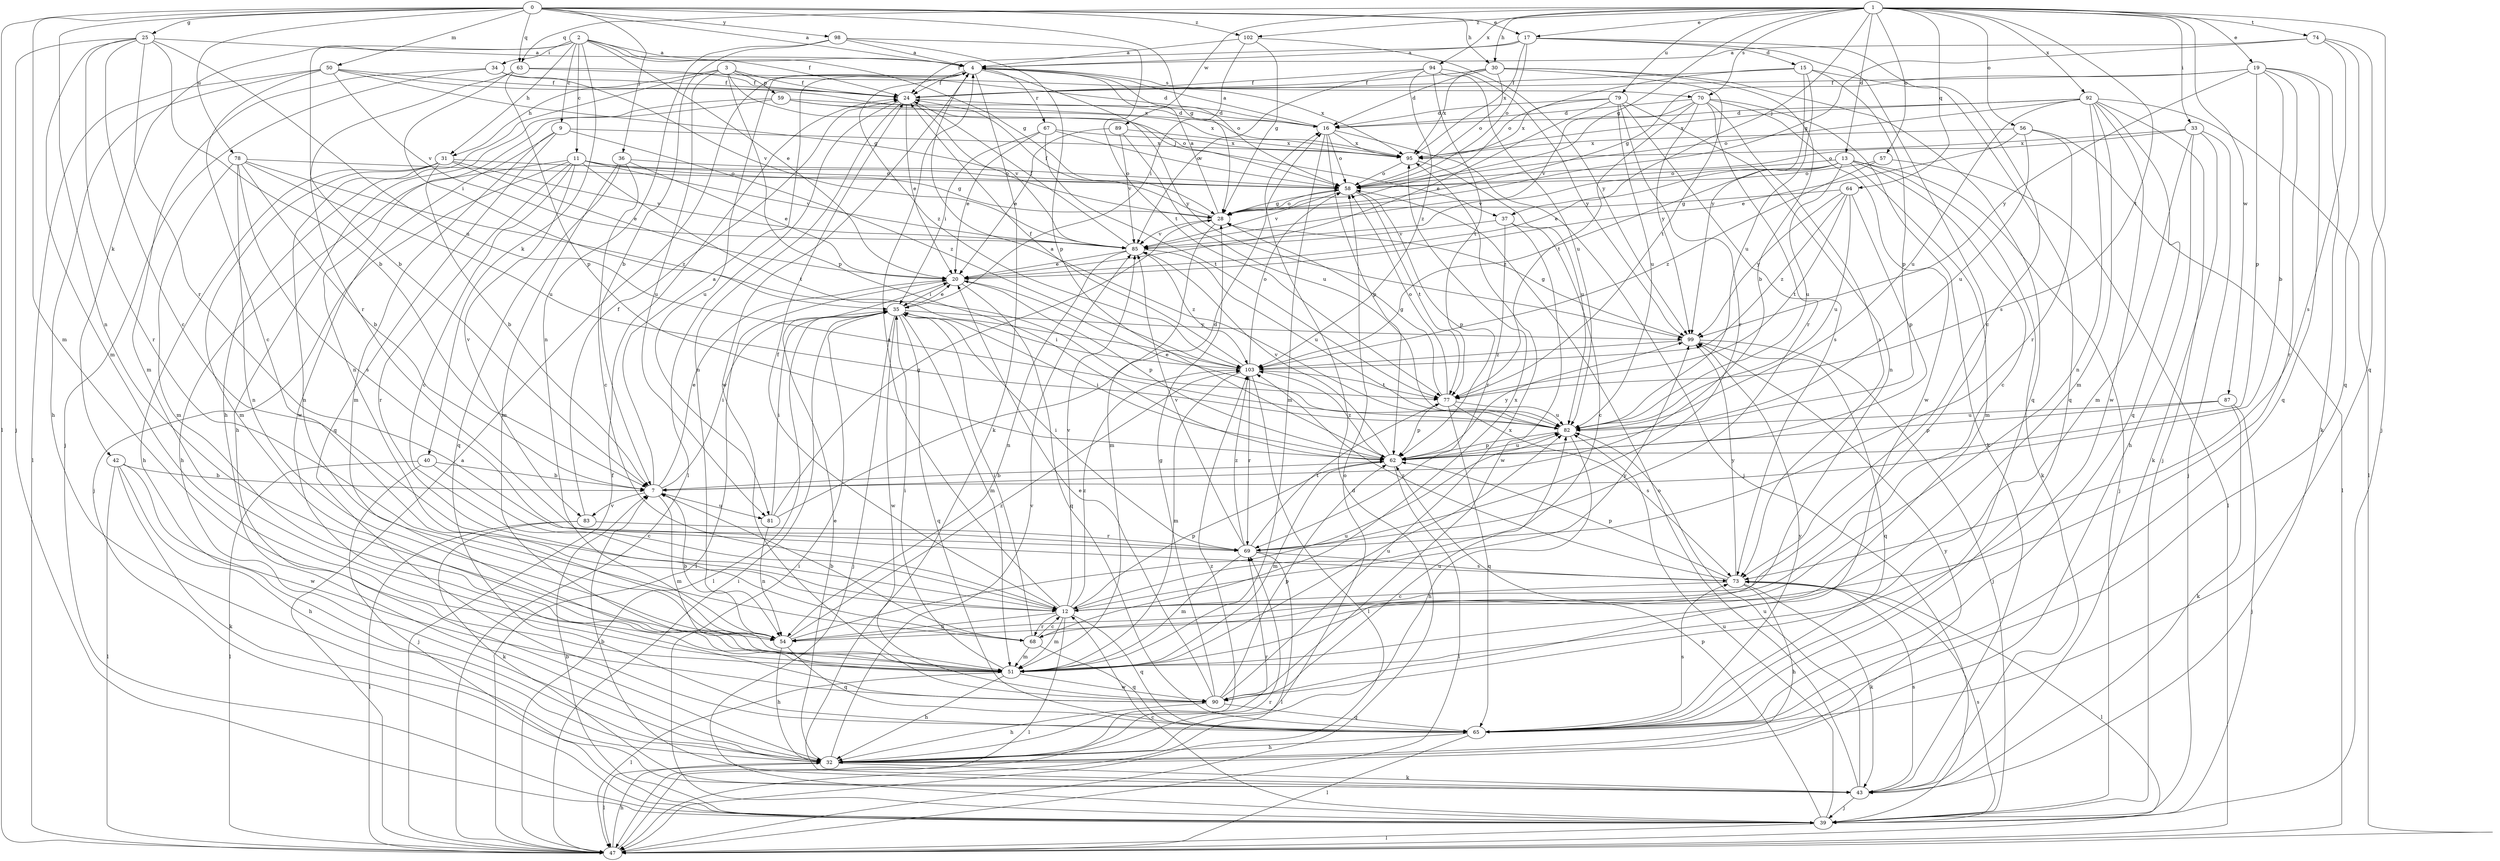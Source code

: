 strict digraph  {
0;
1;
2;
3;
4;
7;
9;
11;
12;
13;
15;
16;
17;
19;
20;
24;
25;
28;
30;
31;
32;
33;
34;
35;
36;
37;
39;
40;
42;
43;
47;
50;
51;
54;
56;
57;
58;
59;
62;
63;
64;
65;
67;
68;
69;
70;
73;
74;
77;
78;
79;
81;
82;
83;
85;
87;
89;
90;
92;
94;
95;
98;
99;
102;
103;
0 -> 4  [label=a];
0 -> 17  [label=e];
0 -> 25  [label=g];
0 -> 28  [label=g];
0 -> 30  [label=h];
0 -> 36  [label=j];
0 -> 47  [label=l];
0 -> 50  [label=m];
0 -> 51  [label=m];
0 -> 54  [label=n];
0 -> 63  [label=q];
0 -> 78  [label=u];
0 -> 98  [label=y];
0 -> 102  [label=z];
1 -> 13  [label=d];
1 -> 17  [label=e];
1 -> 19  [label=e];
1 -> 28  [label=g];
1 -> 30  [label=h];
1 -> 33  [label=i];
1 -> 37  [label=j];
1 -> 56  [label=o];
1 -> 57  [label=o];
1 -> 63  [label=q];
1 -> 64  [label=q];
1 -> 65  [label=q];
1 -> 70  [label=s];
1 -> 74  [label=t];
1 -> 77  [label=t];
1 -> 79  [label=u];
1 -> 87  [label=w];
1 -> 89  [label=w];
1 -> 92  [label=x];
1 -> 94  [label=x];
1 -> 102  [label=z];
2 -> 4  [label=a];
2 -> 7  [label=b];
2 -> 9  [label=c];
2 -> 11  [label=c];
2 -> 20  [label=e];
2 -> 24  [label=f];
2 -> 28  [label=g];
2 -> 31  [label=h];
2 -> 34  [label=i];
2 -> 40  [label=k];
2 -> 42  [label=k];
3 -> 24  [label=f];
3 -> 31  [label=h];
3 -> 32  [label=h];
3 -> 37  [label=j];
3 -> 59  [label=p];
3 -> 62  [label=p];
3 -> 81  [label=u];
3 -> 95  [label=x];
4 -> 24  [label=f];
4 -> 43  [label=k];
4 -> 58  [label=o];
4 -> 67  [label=r];
4 -> 70  [label=s];
4 -> 81  [label=u];
4 -> 90  [label=w];
4 -> 99  [label=y];
4 -> 103  [label=z];
7 -> 4  [label=a];
7 -> 20  [label=e];
7 -> 35  [label=i];
7 -> 51  [label=m];
7 -> 81  [label=u];
7 -> 83  [label=v];
9 -> 51  [label=m];
9 -> 65  [label=q];
9 -> 90  [label=w];
9 -> 95  [label=x];
9 -> 103  [label=z];
11 -> 12  [label=c];
11 -> 28  [label=g];
11 -> 32  [label=h];
11 -> 39  [label=j];
11 -> 58  [label=o];
11 -> 68  [label=r];
11 -> 77  [label=t];
11 -> 83  [label=v];
11 -> 85  [label=v];
12 -> 4  [label=a];
12 -> 24  [label=f];
12 -> 47  [label=l];
12 -> 51  [label=m];
12 -> 54  [label=n];
12 -> 62  [label=p];
12 -> 65  [label=q];
12 -> 68  [label=r];
12 -> 85  [label=v];
12 -> 99  [label=y];
12 -> 103  [label=z];
13 -> 12  [label=c];
13 -> 20  [label=e];
13 -> 39  [label=j];
13 -> 43  [label=k];
13 -> 51  [label=m];
13 -> 58  [label=o];
13 -> 82  [label=u];
13 -> 85  [label=v];
13 -> 103  [label=z];
15 -> 24  [label=f];
15 -> 58  [label=o];
15 -> 62  [label=p];
15 -> 65  [label=q];
15 -> 82  [label=u];
15 -> 99  [label=y];
16 -> 4  [label=a];
16 -> 39  [label=j];
16 -> 51  [label=m];
16 -> 58  [label=o];
16 -> 62  [label=p];
16 -> 95  [label=x];
17 -> 4  [label=a];
17 -> 12  [label=c];
17 -> 15  [label=d];
17 -> 24  [label=f];
17 -> 58  [label=o];
17 -> 73  [label=s];
17 -> 95  [label=x];
19 -> 7  [label=b];
19 -> 24  [label=f];
19 -> 28  [label=g];
19 -> 43  [label=k];
19 -> 62  [label=p];
19 -> 65  [label=q];
19 -> 68  [label=r];
19 -> 99  [label=y];
20 -> 35  [label=i];
20 -> 47  [label=l];
20 -> 62  [label=p];
20 -> 65  [label=q];
24 -> 16  [label=d];
24 -> 20  [label=e];
24 -> 47  [label=l];
24 -> 54  [label=n];
24 -> 85  [label=v];
25 -> 4  [label=a];
25 -> 7  [label=b];
25 -> 12  [label=c];
25 -> 39  [label=j];
25 -> 51  [label=m];
25 -> 68  [label=r];
25 -> 69  [label=r];
25 -> 82  [label=u];
28 -> 4  [label=a];
28 -> 24  [label=f];
28 -> 51  [label=m];
28 -> 58  [label=o];
28 -> 85  [label=v];
30 -> 7  [label=b];
30 -> 16  [label=d];
30 -> 24  [label=f];
30 -> 58  [label=o];
30 -> 65  [label=q];
30 -> 77  [label=t];
30 -> 95  [label=x];
31 -> 7  [label=b];
31 -> 20  [label=e];
31 -> 32  [label=h];
31 -> 51  [label=m];
31 -> 54  [label=n];
31 -> 58  [label=o];
31 -> 85  [label=v];
32 -> 20  [label=e];
32 -> 43  [label=k];
32 -> 47  [label=l];
32 -> 58  [label=o];
32 -> 69  [label=r];
32 -> 85  [label=v];
32 -> 99  [label=y];
32 -> 103  [label=z];
33 -> 32  [label=h];
33 -> 39  [label=j];
33 -> 43  [label=k];
33 -> 51  [label=m];
33 -> 58  [label=o];
33 -> 95  [label=x];
34 -> 24  [label=f];
34 -> 39  [label=j];
34 -> 51  [label=m];
34 -> 85  [label=v];
35 -> 20  [label=e];
35 -> 39  [label=j];
35 -> 47  [label=l];
35 -> 51  [label=m];
35 -> 65  [label=q];
35 -> 90  [label=w];
35 -> 99  [label=y];
36 -> 12  [label=c];
36 -> 20  [label=e];
36 -> 51  [label=m];
36 -> 58  [label=o];
36 -> 65  [label=q];
37 -> 12  [label=c];
37 -> 69  [label=r];
37 -> 85  [label=v];
37 -> 90  [label=w];
39 -> 7  [label=b];
39 -> 12  [label=c];
39 -> 35  [label=i];
39 -> 47  [label=l];
39 -> 62  [label=p];
39 -> 73  [label=s];
39 -> 82  [label=u];
40 -> 7  [label=b];
40 -> 12  [label=c];
40 -> 39  [label=j];
40 -> 47  [label=l];
42 -> 7  [label=b];
42 -> 32  [label=h];
42 -> 43  [label=k];
42 -> 47  [label=l];
42 -> 90  [label=w];
43 -> 7  [label=b];
43 -> 39  [label=j];
43 -> 58  [label=o];
43 -> 73  [label=s];
43 -> 82  [label=u];
47 -> 4  [label=a];
47 -> 16  [label=d];
47 -> 24  [label=f];
47 -> 32  [label=h];
47 -> 35  [label=i];
47 -> 69  [label=r];
50 -> 12  [label=c];
50 -> 24  [label=f];
50 -> 28  [label=g];
50 -> 32  [label=h];
50 -> 47  [label=l];
50 -> 85  [label=v];
50 -> 95  [label=x];
51 -> 32  [label=h];
51 -> 35  [label=i];
51 -> 47  [label=l];
51 -> 82  [label=u];
51 -> 90  [label=w];
54 -> 7  [label=b];
54 -> 32  [label=h];
54 -> 65  [label=q];
54 -> 82  [label=u];
54 -> 103  [label=z];
56 -> 20  [label=e];
56 -> 47  [label=l];
56 -> 69  [label=r];
56 -> 82  [label=u];
56 -> 95  [label=x];
57 -> 47  [label=l];
57 -> 58  [label=o];
57 -> 103  [label=z];
58 -> 28  [label=g];
58 -> 62  [label=p];
58 -> 77  [label=t];
58 -> 85  [label=v];
59 -> 16  [label=d];
59 -> 32  [label=h];
59 -> 54  [label=n];
59 -> 58  [label=o];
59 -> 95  [label=x];
62 -> 7  [label=b];
62 -> 35  [label=i];
62 -> 47  [label=l];
62 -> 51  [label=m];
62 -> 82  [label=u];
62 -> 85  [label=v];
62 -> 99  [label=y];
62 -> 103  [label=z];
63 -> 16  [label=d];
63 -> 24  [label=f];
63 -> 35  [label=i];
63 -> 62  [label=p];
63 -> 69  [label=r];
64 -> 28  [label=g];
64 -> 62  [label=p];
64 -> 77  [label=t];
64 -> 82  [label=u];
64 -> 99  [label=y];
64 -> 103  [label=z];
65 -> 32  [label=h];
65 -> 47  [label=l];
65 -> 73  [label=s];
65 -> 99  [label=y];
67 -> 20  [label=e];
67 -> 35  [label=i];
67 -> 58  [label=o];
67 -> 77  [label=t];
67 -> 95  [label=x];
68 -> 7  [label=b];
68 -> 12  [label=c];
68 -> 35  [label=i];
68 -> 51  [label=m];
68 -> 65  [label=q];
68 -> 95  [label=x];
69 -> 35  [label=i];
69 -> 47  [label=l];
69 -> 51  [label=m];
69 -> 73  [label=s];
69 -> 77  [label=t];
69 -> 85  [label=v];
69 -> 103  [label=z];
70 -> 16  [label=d];
70 -> 43  [label=k];
70 -> 69  [label=r];
70 -> 73  [label=s];
70 -> 77  [label=t];
70 -> 85  [label=v];
70 -> 90  [label=w];
70 -> 99  [label=y];
73 -> 12  [label=c];
73 -> 32  [label=h];
73 -> 43  [label=k];
73 -> 47  [label=l];
73 -> 62  [label=p];
73 -> 99  [label=y];
73 -> 103  [label=z];
74 -> 4  [label=a];
74 -> 28  [label=g];
74 -> 39  [label=j];
74 -> 65  [label=q];
74 -> 73  [label=s];
77 -> 28  [label=g];
77 -> 58  [label=o];
77 -> 62  [label=p];
77 -> 65  [label=q];
77 -> 73  [label=s];
77 -> 82  [label=u];
78 -> 7  [label=b];
78 -> 51  [label=m];
78 -> 54  [label=n];
78 -> 58  [label=o];
78 -> 73  [label=s];
78 -> 82  [label=u];
78 -> 103  [label=z];
79 -> 16  [label=d];
79 -> 20  [label=e];
79 -> 54  [label=n];
79 -> 69  [label=r];
79 -> 73  [label=s];
79 -> 82  [label=u];
79 -> 95  [label=x];
81 -> 16  [label=d];
81 -> 28  [label=g];
81 -> 35  [label=i];
81 -> 54  [label=n];
82 -> 4  [label=a];
82 -> 20  [label=e];
82 -> 32  [label=h];
82 -> 62  [label=p];
83 -> 24  [label=f];
83 -> 43  [label=k];
83 -> 47  [label=l];
83 -> 69  [label=r];
85 -> 20  [label=e];
85 -> 24  [label=f];
85 -> 54  [label=n];
85 -> 82  [label=u];
85 -> 103  [label=z];
87 -> 39  [label=j];
87 -> 43  [label=k];
87 -> 62  [label=p];
87 -> 82  [label=u];
89 -> 20  [label=e];
89 -> 82  [label=u];
89 -> 85  [label=v];
89 -> 95  [label=x];
90 -> 20  [label=e];
90 -> 28  [label=g];
90 -> 32  [label=h];
90 -> 62  [label=p];
90 -> 65  [label=q];
90 -> 82  [label=u];
90 -> 95  [label=x];
92 -> 16  [label=d];
92 -> 39  [label=j];
92 -> 47  [label=l];
92 -> 51  [label=m];
92 -> 54  [label=n];
92 -> 58  [label=o];
92 -> 65  [label=q];
92 -> 82  [label=u];
92 -> 90  [label=w];
92 -> 95  [label=x];
94 -> 24  [label=f];
94 -> 77  [label=t];
94 -> 82  [label=u];
94 -> 85  [label=v];
94 -> 99  [label=y];
94 -> 103  [label=z];
95 -> 58  [label=o];
95 -> 82  [label=u];
98 -> 4  [label=a];
98 -> 7  [label=b];
98 -> 54  [label=n];
98 -> 62  [label=p];
98 -> 77  [label=t];
99 -> 28  [label=g];
99 -> 39  [label=j];
99 -> 65  [label=q];
99 -> 103  [label=z];
102 -> 4  [label=a];
102 -> 28  [label=g];
102 -> 35  [label=i];
102 -> 99  [label=y];
103 -> 24  [label=f];
103 -> 35  [label=i];
103 -> 47  [label=l];
103 -> 51  [label=m];
103 -> 58  [label=o];
103 -> 69  [label=r];
103 -> 77  [label=t];
}
